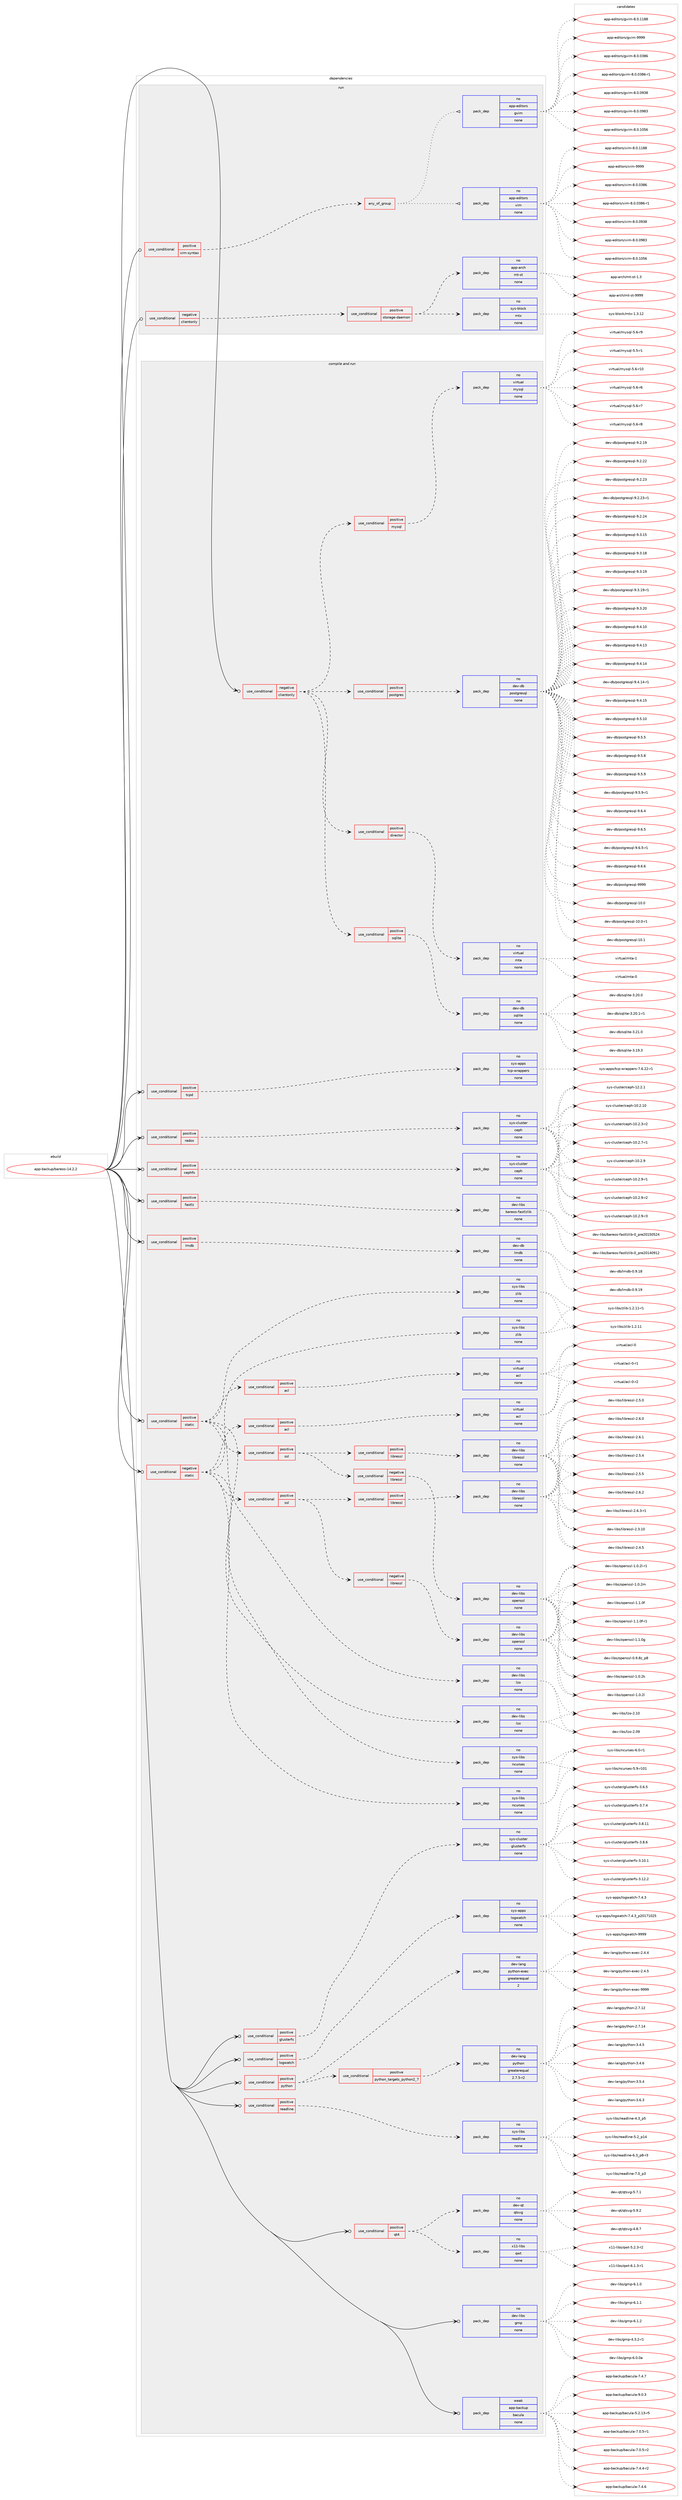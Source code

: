 digraph prolog {

# *************
# Graph options
# *************

newrank=true;
concentrate=true;
compound=true;
graph [rankdir=LR,fontname=Helvetica,fontsize=10,ranksep=1.5];#, ranksep=2.5, nodesep=0.2];
edge  [arrowhead=vee];
node  [fontname=Helvetica,fontsize=10];

# **********
# The ebuild
# **********

subgraph cluster_leftcol {
color=gray;
rank=same;
label=<<i>ebuild</i>>;
id [label="app-backup/bareos-14.2.2", color=red, width=4, href="../app-backup/bareos-14.2.2.svg"];
}

# ****************
# The dependencies
# ****************

subgraph cluster_midcol {
color=gray;
label=<<i>dependencies</i>>;
subgraph cluster_compile {
fillcolor="#eeeeee";
style=filled;
label=<<i>compile</i>>;
}
subgraph cluster_compileandrun {
fillcolor="#eeeeee";
style=filled;
label=<<i>compile and run</i>>;
subgraph cond2720 {
dependency9855 [label=<<TABLE BORDER="0" CELLBORDER="1" CELLSPACING="0" CELLPADDING="4"><TR><TD ROWSPAN="3" CELLPADDING="10">use_conditional</TD></TR><TR><TD>negative</TD></TR><TR><TD>clientonly</TD></TR></TABLE>>, shape=none, color=red];
subgraph cond2721 {
dependency9856 [label=<<TABLE BORDER="0" CELLBORDER="1" CELLSPACING="0" CELLPADDING="4"><TR><TD ROWSPAN="3" CELLPADDING="10">use_conditional</TD></TR><TR><TD>positive</TD></TR><TR><TD>postgres</TD></TR></TABLE>>, shape=none, color=red];
subgraph pack6948 {
dependency9857 [label=<<TABLE BORDER="0" CELLBORDER="1" CELLSPACING="0" CELLPADDING="4" WIDTH="220"><TR><TD ROWSPAN="6" CELLPADDING="30">pack_dep</TD></TR><TR><TD WIDTH="110">no</TD></TR><TR><TD>dev-db</TD></TR><TR><TD>postgresql</TD></TR><TR><TD>none</TD></TR><TR><TD></TD></TR></TABLE>>, shape=none, color=blue];
}
dependency9856:e -> dependency9857:w [weight=20,style="dashed",arrowhead="vee"];
}
dependency9855:e -> dependency9856:w [weight=20,style="dashed",arrowhead="vee"];
subgraph cond2722 {
dependency9858 [label=<<TABLE BORDER="0" CELLBORDER="1" CELLSPACING="0" CELLPADDING="4"><TR><TD ROWSPAN="3" CELLPADDING="10">use_conditional</TD></TR><TR><TD>positive</TD></TR><TR><TD>mysql</TD></TR></TABLE>>, shape=none, color=red];
subgraph pack6949 {
dependency9859 [label=<<TABLE BORDER="0" CELLBORDER="1" CELLSPACING="0" CELLPADDING="4" WIDTH="220"><TR><TD ROWSPAN="6" CELLPADDING="30">pack_dep</TD></TR><TR><TD WIDTH="110">no</TD></TR><TR><TD>virtual</TD></TR><TR><TD>mysql</TD></TR><TR><TD>none</TD></TR><TR><TD></TD></TR></TABLE>>, shape=none, color=blue];
}
dependency9858:e -> dependency9859:w [weight=20,style="dashed",arrowhead="vee"];
}
dependency9855:e -> dependency9858:w [weight=20,style="dashed",arrowhead="vee"];
subgraph cond2723 {
dependency9860 [label=<<TABLE BORDER="0" CELLBORDER="1" CELLSPACING="0" CELLPADDING="4"><TR><TD ROWSPAN="3" CELLPADDING="10">use_conditional</TD></TR><TR><TD>positive</TD></TR><TR><TD>sqlite</TD></TR></TABLE>>, shape=none, color=red];
subgraph pack6950 {
dependency9861 [label=<<TABLE BORDER="0" CELLBORDER="1" CELLSPACING="0" CELLPADDING="4" WIDTH="220"><TR><TD ROWSPAN="6" CELLPADDING="30">pack_dep</TD></TR><TR><TD WIDTH="110">no</TD></TR><TR><TD>dev-db</TD></TR><TR><TD>sqlite</TD></TR><TR><TD>none</TD></TR><TR><TD></TD></TR></TABLE>>, shape=none, color=blue];
}
dependency9860:e -> dependency9861:w [weight=20,style="dashed",arrowhead="vee"];
}
dependency9855:e -> dependency9860:w [weight=20,style="dashed",arrowhead="vee"];
subgraph cond2724 {
dependency9862 [label=<<TABLE BORDER="0" CELLBORDER="1" CELLSPACING="0" CELLPADDING="4"><TR><TD ROWSPAN="3" CELLPADDING="10">use_conditional</TD></TR><TR><TD>positive</TD></TR><TR><TD>director</TD></TR></TABLE>>, shape=none, color=red];
subgraph pack6951 {
dependency9863 [label=<<TABLE BORDER="0" CELLBORDER="1" CELLSPACING="0" CELLPADDING="4" WIDTH="220"><TR><TD ROWSPAN="6" CELLPADDING="30">pack_dep</TD></TR><TR><TD WIDTH="110">no</TD></TR><TR><TD>virtual</TD></TR><TR><TD>mta</TD></TR><TR><TD>none</TD></TR><TR><TD></TD></TR></TABLE>>, shape=none, color=blue];
}
dependency9862:e -> dependency9863:w [weight=20,style="dashed",arrowhead="vee"];
}
dependency9855:e -> dependency9862:w [weight=20,style="dashed",arrowhead="vee"];
}
id:e -> dependency9855:w [weight=20,style="solid",arrowhead="odotvee"];
subgraph cond2725 {
dependency9864 [label=<<TABLE BORDER="0" CELLBORDER="1" CELLSPACING="0" CELLPADDING="4"><TR><TD ROWSPAN="3" CELLPADDING="10">use_conditional</TD></TR><TR><TD>negative</TD></TR><TR><TD>static</TD></TR></TABLE>>, shape=none, color=red];
subgraph cond2726 {
dependency9865 [label=<<TABLE BORDER="0" CELLBORDER="1" CELLSPACING="0" CELLPADDING="4"><TR><TD ROWSPAN="3" CELLPADDING="10">use_conditional</TD></TR><TR><TD>positive</TD></TR><TR><TD>acl</TD></TR></TABLE>>, shape=none, color=red];
subgraph pack6952 {
dependency9866 [label=<<TABLE BORDER="0" CELLBORDER="1" CELLSPACING="0" CELLPADDING="4" WIDTH="220"><TR><TD ROWSPAN="6" CELLPADDING="30">pack_dep</TD></TR><TR><TD WIDTH="110">no</TD></TR><TR><TD>virtual</TD></TR><TR><TD>acl</TD></TR><TR><TD>none</TD></TR><TR><TD></TD></TR></TABLE>>, shape=none, color=blue];
}
dependency9865:e -> dependency9866:w [weight=20,style="dashed",arrowhead="vee"];
}
dependency9864:e -> dependency9865:w [weight=20,style="dashed",arrowhead="vee"];
subgraph pack6953 {
dependency9867 [label=<<TABLE BORDER="0" CELLBORDER="1" CELLSPACING="0" CELLPADDING="4" WIDTH="220"><TR><TD ROWSPAN="6" CELLPADDING="30">pack_dep</TD></TR><TR><TD WIDTH="110">no</TD></TR><TR><TD>dev-libs</TD></TR><TR><TD>lzo</TD></TR><TR><TD>none</TD></TR><TR><TD></TD></TR></TABLE>>, shape=none, color=blue];
}
dependency9864:e -> dependency9867:w [weight=20,style="dashed",arrowhead="vee"];
subgraph cond2727 {
dependency9868 [label=<<TABLE BORDER="0" CELLBORDER="1" CELLSPACING="0" CELLPADDING="4"><TR><TD ROWSPAN="3" CELLPADDING="10">use_conditional</TD></TR><TR><TD>positive</TD></TR><TR><TD>ssl</TD></TR></TABLE>>, shape=none, color=red];
subgraph cond2728 {
dependency9869 [label=<<TABLE BORDER="0" CELLBORDER="1" CELLSPACING="0" CELLPADDING="4"><TR><TD ROWSPAN="3" CELLPADDING="10">use_conditional</TD></TR><TR><TD>negative</TD></TR><TR><TD>libressl</TD></TR></TABLE>>, shape=none, color=red];
subgraph pack6954 {
dependency9870 [label=<<TABLE BORDER="0" CELLBORDER="1" CELLSPACING="0" CELLPADDING="4" WIDTH="220"><TR><TD ROWSPAN="6" CELLPADDING="30">pack_dep</TD></TR><TR><TD WIDTH="110">no</TD></TR><TR><TD>dev-libs</TD></TR><TR><TD>openssl</TD></TR><TR><TD>none</TD></TR><TR><TD></TD></TR></TABLE>>, shape=none, color=blue];
}
dependency9869:e -> dependency9870:w [weight=20,style="dashed",arrowhead="vee"];
}
dependency9868:e -> dependency9869:w [weight=20,style="dashed",arrowhead="vee"];
subgraph cond2729 {
dependency9871 [label=<<TABLE BORDER="0" CELLBORDER="1" CELLSPACING="0" CELLPADDING="4"><TR><TD ROWSPAN="3" CELLPADDING="10">use_conditional</TD></TR><TR><TD>positive</TD></TR><TR><TD>libressl</TD></TR></TABLE>>, shape=none, color=red];
subgraph pack6955 {
dependency9872 [label=<<TABLE BORDER="0" CELLBORDER="1" CELLSPACING="0" CELLPADDING="4" WIDTH="220"><TR><TD ROWSPAN="6" CELLPADDING="30">pack_dep</TD></TR><TR><TD WIDTH="110">no</TD></TR><TR><TD>dev-libs</TD></TR><TR><TD>libressl</TD></TR><TR><TD>none</TD></TR><TR><TD></TD></TR></TABLE>>, shape=none, color=blue];
}
dependency9871:e -> dependency9872:w [weight=20,style="dashed",arrowhead="vee"];
}
dependency9868:e -> dependency9871:w [weight=20,style="dashed",arrowhead="vee"];
}
dependency9864:e -> dependency9868:w [weight=20,style="dashed",arrowhead="vee"];
subgraph pack6956 {
dependency9873 [label=<<TABLE BORDER="0" CELLBORDER="1" CELLSPACING="0" CELLPADDING="4" WIDTH="220"><TR><TD ROWSPAN="6" CELLPADDING="30">pack_dep</TD></TR><TR><TD WIDTH="110">no</TD></TR><TR><TD>sys-libs</TD></TR><TR><TD>ncurses</TD></TR><TR><TD>none</TD></TR><TR><TD></TD></TR></TABLE>>, shape=none, color=blue];
}
dependency9864:e -> dependency9873:w [weight=20,style="dashed",arrowhead="vee"];
subgraph pack6957 {
dependency9874 [label=<<TABLE BORDER="0" CELLBORDER="1" CELLSPACING="0" CELLPADDING="4" WIDTH="220"><TR><TD ROWSPAN="6" CELLPADDING="30">pack_dep</TD></TR><TR><TD WIDTH="110">no</TD></TR><TR><TD>sys-libs</TD></TR><TR><TD>zlib</TD></TR><TR><TD>none</TD></TR><TR><TD></TD></TR></TABLE>>, shape=none, color=blue];
}
dependency9864:e -> dependency9874:w [weight=20,style="dashed",arrowhead="vee"];
}
id:e -> dependency9864:w [weight=20,style="solid",arrowhead="odotvee"];
subgraph cond2730 {
dependency9875 [label=<<TABLE BORDER="0" CELLBORDER="1" CELLSPACING="0" CELLPADDING="4"><TR><TD ROWSPAN="3" CELLPADDING="10">use_conditional</TD></TR><TR><TD>positive</TD></TR><TR><TD>cephfs</TD></TR></TABLE>>, shape=none, color=red];
subgraph pack6958 {
dependency9876 [label=<<TABLE BORDER="0" CELLBORDER="1" CELLSPACING="0" CELLPADDING="4" WIDTH="220"><TR><TD ROWSPAN="6" CELLPADDING="30">pack_dep</TD></TR><TR><TD WIDTH="110">no</TD></TR><TR><TD>sys-cluster</TD></TR><TR><TD>ceph</TD></TR><TR><TD>none</TD></TR><TR><TD></TD></TR></TABLE>>, shape=none, color=blue];
}
dependency9875:e -> dependency9876:w [weight=20,style="dashed",arrowhead="vee"];
}
id:e -> dependency9875:w [weight=20,style="solid",arrowhead="odotvee"];
subgraph cond2731 {
dependency9877 [label=<<TABLE BORDER="0" CELLBORDER="1" CELLSPACING="0" CELLPADDING="4"><TR><TD ROWSPAN="3" CELLPADDING="10">use_conditional</TD></TR><TR><TD>positive</TD></TR><TR><TD>fastlz</TD></TR></TABLE>>, shape=none, color=red];
subgraph pack6959 {
dependency9878 [label=<<TABLE BORDER="0" CELLBORDER="1" CELLSPACING="0" CELLPADDING="4" WIDTH="220"><TR><TD ROWSPAN="6" CELLPADDING="30">pack_dep</TD></TR><TR><TD WIDTH="110">no</TD></TR><TR><TD>dev-libs</TD></TR><TR><TD>bareos-fastlzlib</TD></TR><TR><TD>none</TD></TR><TR><TD></TD></TR></TABLE>>, shape=none, color=blue];
}
dependency9877:e -> dependency9878:w [weight=20,style="dashed",arrowhead="vee"];
}
id:e -> dependency9877:w [weight=20,style="solid",arrowhead="odotvee"];
subgraph cond2732 {
dependency9879 [label=<<TABLE BORDER="0" CELLBORDER="1" CELLSPACING="0" CELLPADDING="4"><TR><TD ROWSPAN="3" CELLPADDING="10">use_conditional</TD></TR><TR><TD>positive</TD></TR><TR><TD>glusterfs</TD></TR></TABLE>>, shape=none, color=red];
subgraph pack6960 {
dependency9880 [label=<<TABLE BORDER="0" CELLBORDER="1" CELLSPACING="0" CELLPADDING="4" WIDTH="220"><TR><TD ROWSPAN="6" CELLPADDING="30">pack_dep</TD></TR><TR><TD WIDTH="110">no</TD></TR><TR><TD>sys-cluster</TD></TR><TR><TD>glusterfs</TD></TR><TR><TD>none</TD></TR><TR><TD></TD></TR></TABLE>>, shape=none, color=blue];
}
dependency9879:e -> dependency9880:w [weight=20,style="dashed",arrowhead="vee"];
}
id:e -> dependency9879:w [weight=20,style="solid",arrowhead="odotvee"];
subgraph cond2733 {
dependency9881 [label=<<TABLE BORDER="0" CELLBORDER="1" CELLSPACING="0" CELLPADDING="4"><TR><TD ROWSPAN="3" CELLPADDING="10">use_conditional</TD></TR><TR><TD>positive</TD></TR><TR><TD>lmdb</TD></TR></TABLE>>, shape=none, color=red];
subgraph pack6961 {
dependency9882 [label=<<TABLE BORDER="0" CELLBORDER="1" CELLSPACING="0" CELLPADDING="4" WIDTH="220"><TR><TD ROWSPAN="6" CELLPADDING="30">pack_dep</TD></TR><TR><TD WIDTH="110">no</TD></TR><TR><TD>dev-db</TD></TR><TR><TD>lmdb</TD></TR><TR><TD>none</TD></TR><TR><TD></TD></TR></TABLE>>, shape=none, color=blue];
}
dependency9881:e -> dependency9882:w [weight=20,style="dashed",arrowhead="vee"];
}
id:e -> dependency9881:w [weight=20,style="solid",arrowhead="odotvee"];
subgraph cond2734 {
dependency9883 [label=<<TABLE BORDER="0" CELLBORDER="1" CELLSPACING="0" CELLPADDING="4"><TR><TD ROWSPAN="3" CELLPADDING="10">use_conditional</TD></TR><TR><TD>positive</TD></TR><TR><TD>logwatch</TD></TR></TABLE>>, shape=none, color=red];
subgraph pack6962 {
dependency9884 [label=<<TABLE BORDER="0" CELLBORDER="1" CELLSPACING="0" CELLPADDING="4" WIDTH="220"><TR><TD ROWSPAN="6" CELLPADDING="30">pack_dep</TD></TR><TR><TD WIDTH="110">no</TD></TR><TR><TD>sys-apps</TD></TR><TR><TD>logwatch</TD></TR><TR><TD>none</TD></TR><TR><TD></TD></TR></TABLE>>, shape=none, color=blue];
}
dependency9883:e -> dependency9884:w [weight=20,style="dashed",arrowhead="vee"];
}
id:e -> dependency9883:w [weight=20,style="solid",arrowhead="odotvee"];
subgraph cond2735 {
dependency9885 [label=<<TABLE BORDER="0" CELLBORDER="1" CELLSPACING="0" CELLPADDING="4"><TR><TD ROWSPAN="3" CELLPADDING="10">use_conditional</TD></TR><TR><TD>positive</TD></TR><TR><TD>python</TD></TR></TABLE>>, shape=none, color=red];
subgraph cond2736 {
dependency9886 [label=<<TABLE BORDER="0" CELLBORDER="1" CELLSPACING="0" CELLPADDING="4"><TR><TD ROWSPAN="3" CELLPADDING="10">use_conditional</TD></TR><TR><TD>positive</TD></TR><TR><TD>python_targets_python2_7</TD></TR></TABLE>>, shape=none, color=red];
subgraph pack6963 {
dependency9887 [label=<<TABLE BORDER="0" CELLBORDER="1" CELLSPACING="0" CELLPADDING="4" WIDTH="220"><TR><TD ROWSPAN="6" CELLPADDING="30">pack_dep</TD></TR><TR><TD WIDTH="110">no</TD></TR><TR><TD>dev-lang</TD></TR><TR><TD>python</TD></TR><TR><TD>greaterequal</TD></TR><TR><TD>2.7.5-r2</TD></TR></TABLE>>, shape=none, color=blue];
}
dependency9886:e -> dependency9887:w [weight=20,style="dashed",arrowhead="vee"];
}
dependency9885:e -> dependency9886:w [weight=20,style="dashed",arrowhead="vee"];
subgraph pack6964 {
dependency9888 [label=<<TABLE BORDER="0" CELLBORDER="1" CELLSPACING="0" CELLPADDING="4" WIDTH="220"><TR><TD ROWSPAN="6" CELLPADDING="30">pack_dep</TD></TR><TR><TD WIDTH="110">no</TD></TR><TR><TD>dev-lang</TD></TR><TR><TD>python-exec</TD></TR><TR><TD>greaterequal</TD></TR><TR><TD>2</TD></TR></TABLE>>, shape=none, color=blue];
}
dependency9885:e -> dependency9888:w [weight=20,style="dashed",arrowhead="vee"];
}
id:e -> dependency9885:w [weight=20,style="solid",arrowhead="odotvee"];
subgraph cond2737 {
dependency9889 [label=<<TABLE BORDER="0" CELLBORDER="1" CELLSPACING="0" CELLPADDING="4"><TR><TD ROWSPAN="3" CELLPADDING="10">use_conditional</TD></TR><TR><TD>positive</TD></TR><TR><TD>qt4</TD></TR></TABLE>>, shape=none, color=red];
subgraph pack6965 {
dependency9890 [label=<<TABLE BORDER="0" CELLBORDER="1" CELLSPACING="0" CELLPADDING="4" WIDTH="220"><TR><TD ROWSPAN="6" CELLPADDING="30">pack_dep</TD></TR><TR><TD WIDTH="110">no</TD></TR><TR><TD>dev-qt</TD></TR><TR><TD>qtsvg</TD></TR><TR><TD>none</TD></TR><TR><TD></TD></TR></TABLE>>, shape=none, color=blue];
}
dependency9889:e -> dependency9890:w [weight=20,style="dashed",arrowhead="vee"];
subgraph pack6966 {
dependency9891 [label=<<TABLE BORDER="0" CELLBORDER="1" CELLSPACING="0" CELLPADDING="4" WIDTH="220"><TR><TD ROWSPAN="6" CELLPADDING="30">pack_dep</TD></TR><TR><TD WIDTH="110">no</TD></TR><TR><TD>x11-libs</TD></TR><TR><TD>qwt</TD></TR><TR><TD>none</TD></TR><TR><TD></TD></TR></TABLE>>, shape=none, color=blue];
}
dependency9889:e -> dependency9891:w [weight=20,style="dashed",arrowhead="vee"];
}
id:e -> dependency9889:w [weight=20,style="solid",arrowhead="odotvee"];
subgraph cond2738 {
dependency9892 [label=<<TABLE BORDER="0" CELLBORDER="1" CELLSPACING="0" CELLPADDING="4"><TR><TD ROWSPAN="3" CELLPADDING="10">use_conditional</TD></TR><TR><TD>positive</TD></TR><TR><TD>rados</TD></TR></TABLE>>, shape=none, color=red];
subgraph pack6967 {
dependency9893 [label=<<TABLE BORDER="0" CELLBORDER="1" CELLSPACING="0" CELLPADDING="4" WIDTH="220"><TR><TD ROWSPAN="6" CELLPADDING="30">pack_dep</TD></TR><TR><TD WIDTH="110">no</TD></TR><TR><TD>sys-cluster</TD></TR><TR><TD>ceph</TD></TR><TR><TD>none</TD></TR><TR><TD></TD></TR></TABLE>>, shape=none, color=blue];
}
dependency9892:e -> dependency9893:w [weight=20,style="dashed",arrowhead="vee"];
}
id:e -> dependency9892:w [weight=20,style="solid",arrowhead="odotvee"];
subgraph cond2739 {
dependency9894 [label=<<TABLE BORDER="0" CELLBORDER="1" CELLSPACING="0" CELLPADDING="4"><TR><TD ROWSPAN="3" CELLPADDING="10">use_conditional</TD></TR><TR><TD>positive</TD></TR><TR><TD>readline</TD></TR></TABLE>>, shape=none, color=red];
subgraph pack6968 {
dependency9895 [label=<<TABLE BORDER="0" CELLBORDER="1" CELLSPACING="0" CELLPADDING="4" WIDTH="220"><TR><TD ROWSPAN="6" CELLPADDING="30">pack_dep</TD></TR><TR><TD WIDTH="110">no</TD></TR><TR><TD>sys-libs</TD></TR><TR><TD>readline</TD></TR><TR><TD>none</TD></TR><TR><TD></TD></TR></TABLE>>, shape=none, color=blue];
}
dependency9894:e -> dependency9895:w [weight=20,style="dashed",arrowhead="vee"];
}
id:e -> dependency9894:w [weight=20,style="solid",arrowhead="odotvee"];
subgraph cond2740 {
dependency9896 [label=<<TABLE BORDER="0" CELLBORDER="1" CELLSPACING="0" CELLPADDING="4"><TR><TD ROWSPAN="3" CELLPADDING="10">use_conditional</TD></TR><TR><TD>positive</TD></TR><TR><TD>static</TD></TR></TABLE>>, shape=none, color=red];
subgraph cond2741 {
dependency9897 [label=<<TABLE BORDER="0" CELLBORDER="1" CELLSPACING="0" CELLPADDING="4"><TR><TD ROWSPAN="3" CELLPADDING="10">use_conditional</TD></TR><TR><TD>positive</TD></TR><TR><TD>acl</TD></TR></TABLE>>, shape=none, color=red];
subgraph pack6969 {
dependency9898 [label=<<TABLE BORDER="0" CELLBORDER="1" CELLSPACING="0" CELLPADDING="4" WIDTH="220"><TR><TD ROWSPAN="6" CELLPADDING="30">pack_dep</TD></TR><TR><TD WIDTH="110">no</TD></TR><TR><TD>virtual</TD></TR><TR><TD>acl</TD></TR><TR><TD>none</TD></TR><TR><TD></TD></TR></TABLE>>, shape=none, color=blue];
}
dependency9897:e -> dependency9898:w [weight=20,style="dashed",arrowhead="vee"];
}
dependency9896:e -> dependency9897:w [weight=20,style="dashed",arrowhead="vee"];
subgraph pack6970 {
dependency9899 [label=<<TABLE BORDER="0" CELLBORDER="1" CELLSPACING="0" CELLPADDING="4" WIDTH="220"><TR><TD ROWSPAN="6" CELLPADDING="30">pack_dep</TD></TR><TR><TD WIDTH="110">no</TD></TR><TR><TD>sys-libs</TD></TR><TR><TD>zlib</TD></TR><TR><TD>none</TD></TR><TR><TD></TD></TR></TABLE>>, shape=none, color=blue];
}
dependency9896:e -> dependency9899:w [weight=20,style="dashed",arrowhead="vee"];
subgraph pack6971 {
dependency9900 [label=<<TABLE BORDER="0" CELLBORDER="1" CELLSPACING="0" CELLPADDING="4" WIDTH="220"><TR><TD ROWSPAN="6" CELLPADDING="30">pack_dep</TD></TR><TR><TD WIDTH="110">no</TD></TR><TR><TD>dev-libs</TD></TR><TR><TD>lzo</TD></TR><TR><TD>none</TD></TR><TR><TD></TD></TR></TABLE>>, shape=none, color=blue];
}
dependency9896:e -> dependency9900:w [weight=20,style="dashed",arrowhead="vee"];
subgraph pack6972 {
dependency9901 [label=<<TABLE BORDER="0" CELLBORDER="1" CELLSPACING="0" CELLPADDING="4" WIDTH="220"><TR><TD ROWSPAN="6" CELLPADDING="30">pack_dep</TD></TR><TR><TD WIDTH="110">no</TD></TR><TR><TD>sys-libs</TD></TR><TR><TD>ncurses</TD></TR><TR><TD>none</TD></TR><TR><TD></TD></TR></TABLE>>, shape=none, color=blue];
}
dependency9896:e -> dependency9901:w [weight=20,style="dashed",arrowhead="vee"];
subgraph cond2742 {
dependency9902 [label=<<TABLE BORDER="0" CELLBORDER="1" CELLSPACING="0" CELLPADDING="4"><TR><TD ROWSPAN="3" CELLPADDING="10">use_conditional</TD></TR><TR><TD>positive</TD></TR><TR><TD>ssl</TD></TR></TABLE>>, shape=none, color=red];
subgraph cond2743 {
dependency9903 [label=<<TABLE BORDER="0" CELLBORDER="1" CELLSPACING="0" CELLPADDING="4"><TR><TD ROWSPAN="3" CELLPADDING="10">use_conditional</TD></TR><TR><TD>negative</TD></TR><TR><TD>libressl</TD></TR></TABLE>>, shape=none, color=red];
subgraph pack6973 {
dependency9904 [label=<<TABLE BORDER="0" CELLBORDER="1" CELLSPACING="0" CELLPADDING="4" WIDTH="220"><TR><TD ROWSPAN="6" CELLPADDING="30">pack_dep</TD></TR><TR><TD WIDTH="110">no</TD></TR><TR><TD>dev-libs</TD></TR><TR><TD>openssl</TD></TR><TR><TD>none</TD></TR><TR><TD></TD></TR></TABLE>>, shape=none, color=blue];
}
dependency9903:e -> dependency9904:w [weight=20,style="dashed",arrowhead="vee"];
}
dependency9902:e -> dependency9903:w [weight=20,style="dashed",arrowhead="vee"];
subgraph cond2744 {
dependency9905 [label=<<TABLE BORDER="0" CELLBORDER="1" CELLSPACING="0" CELLPADDING="4"><TR><TD ROWSPAN="3" CELLPADDING="10">use_conditional</TD></TR><TR><TD>positive</TD></TR><TR><TD>libressl</TD></TR></TABLE>>, shape=none, color=red];
subgraph pack6974 {
dependency9906 [label=<<TABLE BORDER="0" CELLBORDER="1" CELLSPACING="0" CELLPADDING="4" WIDTH="220"><TR><TD ROWSPAN="6" CELLPADDING="30">pack_dep</TD></TR><TR><TD WIDTH="110">no</TD></TR><TR><TD>dev-libs</TD></TR><TR><TD>libressl</TD></TR><TR><TD>none</TD></TR><TR><TD></TD></TR></TABLE>>, shape=none, color=blue];
}
dependency9905:e -> dependency9906:w [weight=20,style="dashed",arrowhead="vee"];
}
dependency9902:e -> dependency9905:w [weight=20,style="dashed",arrowhead="vee"];
}
dependency9896:e -> dependency9902:w [weight=20,style="dashed",arrowhead="vee"];
}
id:e -> dependency9896:w [weight=20,style="solid",arrowhead="odotvee"];
subgraph cond2745 {
dependency9907 [label=<<TABLE BORDER="0" CELLBORDER="1" CELLSPACING="0" CELLPADDING="4"><TR><TD ROWSPAN="3" CELLPADDING="10">use_conditional</TD></TR><TR><TD>positive</TD></TR><TR><TD>tcpd</TD></TR></TABLE>>, shape=none, color=red];
subgraph pack6975 {
dependency9908 [label=<<TABLE BORDER="0" CELLBORDER="1" CELLSPACING="0" CELLPADDING="4" WIDTH="220"><TR><TD ROWSPAN="6" CELLPADDING="30">pack_dep</TD></TR><TR><TD WIDTH="110">no</TD></TR><TR><TD>sys-apps</TD></TR><TR><TD>tcp-wrappers</TD></TR><TR><TD>none</TD></TR><TR><TD></TD></TR></TABLE>>, shape=none, color=blue];
}
dependency9907:e -> dependency9908:w [weight=20,style="dashed",arrowhead="vee"];
}
id:e -> dependency9907:w [weight=20,style="solid",arrowhead="odotvee"];
subgraph pack6976 {
dependency9909 [label=<<TABLE BORDER="0" CELLBORDER="1" CELLSPACING="0" CELLPADDING="4" WIDTH="220"><TR><TD ROWSPAN="6" CELLPADDING="30">pack_dep</TD></TR><TR><TD WIDTH="110">no</TD></TR><TR><TD>dev-libs</TD></TR><TR><TD>gmp</TD></TR><TR><TD>none</TD></TR><TR><TD></TD></TR></TABLE>>, shape=none, color=blue];
}
id:e -> dependency9909:w [weight=20,style="solid",arrowhead="odotvee"];
subgraph pack6977 {
dependency9910 [label=<<TABLE BORDER="0" CELLBORDER="1" CELLSPACING="0" CELLPADDING="4" WIDTH="220"><TR><TD ROWSPAN="6" CELLPADDING="30">pack_dep</TD></TR><TR><TD WIDTH="110">weak</TD></TR><TR><TD>app-backup</TD></TR><TR><TD>bacula</TD></TR><TR><TD>none</TD></TR><TR><TD></TD></TR></TABLE>>, shape=none, color=blue];
}
id:e -> dependency9910:w [weight=20,style="solid",arrowhead="odotvee"];
}
subgraph cluster_run {
fillcolor="#eeeeee";
style=filled;
label=<<i>run</i>>;
subgraph cond2746 {
dependency9911 [label=<<TABLE BORDER="0" CELLBORDER="1" CELLSPACING="0" CELLPADDING="4"><TR><TD ROWSPAN="3" CELLPADDING="10">use_conditional</TD></TR><TR><TD>negative</TD></TR><TR><TD>clientonly</TD></TR></TABLE>>, shape=none, color=red];
subgraph cond2747 {
dependency9912 [label=<<TABLE BORDER="0" CELLBORDER="1" CELLSPACING="0" CELLPADDING="4"><TR><TD ROWSPAN="3" CELLPADDING="10">use_conditional</TD></TR><TR><TD>positive</TD></TR><TR><TD>storage-daemon</TD></TR></TABLE>>, shape=none, color=red];
subgraph pack6978 {
dependency9913 [label=<<TABLE BORDER="0" CELLBORDER="1" CELLSPACING="0" CELLPADDING="4" WIDTH="220"><TR><TD ROWSPAN="6" CELLPADDING="30">pack_dep</TD></TR><TR><TD WIDTH="110">no</TD></TR><TR><TD>sys-block</TD></TR><TR><TD>mtx</TD></TR><TR><TD>none</TD></TR><TR><TD></TD></TR></TABLE>>, shape=none, color=blue];
}
dependency9912:e -> dependency9913:w [weight=20,style="dashed",arrowhead="vee"];
subgraph pack6979 {
dependency9914 [label=<<TABLE BORDER="0" CELLBORDER="1" CELLSPACING="0" CELLPADDING="4" WIDTH="220"><TR><TD ROWSPAN="6" CELLPADDING="30">pack_dep</TD></TR><TR><TD WIDTH="110">no</TD></TR><TR><TD>app-arch</TD></TR><TR><TD>mt-st</TD></TR><TR><TD>none</TD></TR><TR><TD></TD></TR></TABLE>>, shape=none, color=blue];
}
dependency9912:e -> dependency9914:w [weight=20,style="dashed",arrowhead="vee"];
}
dependency9911:e -> dependency9912:w [weight=20,style="dashed",arrowhead="vee"];
}
id:e -> dependency9911:w [weight=20,style="solid",arrowhead="odot"];
subgraph cond2748 {
dependency9915 [label=<<TABLE BORDER="0" CELLBORDER="1" CELLSPACING="0" CELLPADDING="4"><TR><TD ROWSPAN="3" CELLPADDING="10">use_conditional</TD></TR><TR><TD>positive</TD></TR><TR><TD>vim-syntax</TD></TR></TABLE>>, shape=none, color=red];
subgraph any183 {
dependency9916 [label=<<TABLE BORDER="0" CELLBORDER="1" CELLSPACING="0" CELLPADDING="4"><TR><TD CELLPADDING="10">any_of_group</TD></TR></TABLE>>, shape=none, color=red];subgraph pack6980 {
dependency9917 [label=<<TABLE BORDER="0" CELLBORDER="1" CELLSPACING="0" CELLPADDING="4" WIDTH="220"><TR><TD ROWSPAN="6" CELLPADDING="30">pack_dep</TD></TR><TR><TD WIDTH="110">no</TD></TR><TR><TD>app-editors</TD></TR><TR><TD>vim</TD></TR><TR><TD>none</TD></TR><TR><TD></TD></TR></TABLE>>, shape=none, color=blue];
}
dependency9916:e -> dependency9917:w [weight=20,style="dotted",arrowhead="oinv"];
subgraph pack6981 {
dependency9918 [label=<<TABLE BORDER="0" CELLBORDER="1" CELLSPACING="0" CELLPADDING="4" WIDTH="220"><TR><TD ROWSPAN="6" CELLPADDING="30">pack_dep</TD></TR><TR><TD WIDTH="110">no</TD></TR><TR><TD>app-editors</TD></TR><TR><TD>gvim</TD></TR><TR><TD>none</TD></TR><TR><TD></TD></TR></TABLE>>, shape=none, color=blue];
}
dependency9916:e -> dependency9918:w [weight=20,style="dotted",arrowhead="oinv"];
}
dependency9915:e -> dependency9916:w [weight=20,style="dashed",arrowhead="vee"];
}
id:e -> dependency9915:w [weight=20,style="solid",arrowhead="odot"];
}
}

# **************
# The candidates
# **************

subgraph cluster_choices {
rank=same;
color=gray;
label=<<i>candidates</i>>;

subgraph choice6948 {
color=black;
nodesep=1;
choice1001011184510098471121111151161031141011151131084549484648 [label="dev-db/postgresql-10.0", color=red, width=4,href="../dev-db/postgresql-10.0.svg"];
choice10010111845100984711211111511610311410111511310845494846484511449 [label="dev-db/postgresql-10.0-r1", color=red, width=4,href="../dev-db/postgresql-10.0-r1.svg"];
choice1001011184510098471121111151161031141011151131084549484649 [label="dev-db/postgresql-10.1", color=red, width=4,href="../dev-db/postgresql-10.1.svg"];
choice10010111845100984711211111511610311410111511310845574650464957 [label="dev-db/postgresql-9.2.19", color=red, width=4,href="../dev-db/postgresql-9.2.19.svg"];
choice10010111845100984711211111511610311410111511310845574650465050 [label="dev-db/postgresql-9.2.22", color=red, width=4,href="../dev-db/postgresql-9.2.22.svg"];
choice10010111845100984711211111511610311410111511310845574650465051 [label="dev-db/postgresql-9.2.23", color=red, width=4,href="../dev-db/postgresql-9.2.23.svg"];
choice100101118451009847112111115116103114101115113108455746504650514511449 [label="dev-db/postgresql-9.2.23-r1", color=red, width=4,href="../dev-db/postgresql-9.2.23-r1.svg"];
choice10010111845100984711211111511610311410111511310845574650465052 [label="dev-db/postgresql-9.2.24", color=red, width=4,href="../dev-db/postgresql-9.2.24.svg"];
choice10010111845100984711211111511610311410111511310845574651464953 [label="dev-db/postgresql-9.3.15", color=red, width=4,href="../dev-db/postgresql-9.3.15.svg"];
choice10010111845100984711211111511610311410111511310845574651464956 [label="dev-db/postgresql-9.3.18", color=red, width=4,href="../dev-db/postgresql-9.3.18.svg"];
choice10010111845100984711211111511610311410111511310845574651464957 [label="dev-db/postgresql-9.3.19", color=red, width=4,href="../dev-db/postgresql-9.3.19.svg"];
choice100101118451009847112111115116103114101115113108455746514649574511449 [label="dev-db/postgresql-9.3.19-r1", color=red, width=4,href="../dev-db/postgresql-9.3.19-r1.svg"];
choice10010111845100984711211111511610311410111511310845574651465048 [label="dev-db/postgresql-9.3.20", color=red, width=4,href="../dev-db/postgresql-9.3.20.svg"];
choice10010111845100984711211111511610311410111511310845574652464948 [label="dev-db/postgresql-9.4.10", color=red, width=4,href="../dev-db/postgresql-9.4.10.svg"];
choice10010111845100984711211111511610311410111511310845574652464951 [label="dev-db/postgresql-9.4.13", color=red, width=4,href="../dev-db/postgresql-9.4.13.svg"];
choice10010111845100984711211111511610311410111511310845574652464952 [label="dev-db/postgresql-9.4.14", color=red, width=4,href="../dev-db/postgresql-9.4.14.svg"];
choice100101118451009847112111115116103114101115113108455746524649524511449 [label="dev-db/postgresql-9.4.14-r1", color=red, width=4,href="../dev-db/postgresql-9.4.14-r1.svg"];
choice10010111845100984711211111511610311410111511310845574652464953 [label="dev-db/postgresql-9.4.15", color=red, width=4,href="../dev-db/postgresql-9.4.15.svg"];
choice10010111845100984711211111511610311410111511310845574653464948 [label="dev-db/postgresql-9.5.10", color=red, width=4,href="../dev-db/postgresql-9.5.10.svg"];
choice100101118451009847112111115116103114101115113108455746534653 [label="dev-db/postgresql-9.5.5", color=red, width=4,href="../dev-db/postgresql-9.5.5.svg"];
choice100101118451009847112111115116103114101115113108455746534656 [label="dev-db/postgresql-9.5.8", color=red, width=4,href="../dev-db/postgresql-9.5.8.svg"];
choice100101118451009847112111115116103114101115113108455746534657 [label="dev-db/postgresql-9.5.9", color=red, width=4,href="../dev-db/postgresql-9.5.9.svg"];
choice1001011184510098471121111151161031141011151131084557465346574511449 [label="dev-db/postgresql-9.5.9-r1", color=red, width=4,href="../dev-db/postgresql-9.5.9-r1.svg"];
choice100101118451009847112111115116103114101115113108455746544652 [label="dev-db/postgresql-9.6.4", color=red, width=4,href="../dev-db/postgresql-9.6.4.svg"];
choice100101118451009847112111115116103114101115113108455746544653 [label="dev-db/postgresql-9.6.5", color=red, width=4,href="../dev-db/postgresql-9.6.5.svg"];
choice1001011184510098471121111151161031141011151131084557465446534511449 [label="dev-db/postgresql-9.6.5-r1", color=red, width=4,href="../dev-db/postgresql-9.6.5-r1.svg"];
choice100101118451009847112111115116103114101115113108455746544654 [label="dev-db/postgresql-9.6.6", color=red, width=4,href="../dev-db/postgresql-9.6.6.svg"];
choice1001011184510098471121111151161031141011151131084557575757 [label="dev-db/postgresql-9999", color=red, width=4,href="../dev-db/postgresql-9999.svg"];
dependency9857:e -> choice1001011184510098471121111151161031141011151131084549484648:w [style=dotted,weight="100"];
dependency9857:e -> choice10010111845100984711211111511610311410111511310845494846484511449:w [style=dotted,weight="100"];
dependency9857:e -> choice1001011184510098471121111151161031141011151131084549484649:w [style=dotted,weight="100"];
dependency9857:e -> choice10010111845100984711211111511610311410111511310845574650464957:w [style=dotted,weight="100"];
dependency9857:e -> choice10010111845100984711211111511610311410111511310845574650465050:w [style=dotted,weight="100"];
dependency9857:e -> choice10010111845100984711211111511610311410111511310845574650465051:w [style=dotted,weight="100"];
dependency9857:e -> choice100101118451009847112111115116103114101115113108455746504650514511449:w [style=dotted,weight="100"];
dependency9857:e -> choice10010111845100984711211111511610311410111511310845574650465052:w [style=dotted,weight="100"];
dependency9857:e -> choice10010111845100984711211111511610311410111511310845574651464953:w [style=dotted,weight="100"];
dependency9857:e -> choice10010111845100984711211111511610311410111511310845574651464956:w [style=dotted,weight="100"];
dependency9857:e -> choice10010111845100984711211111511610311410111511310845574651464957:w [style=dotted,weight="100"];
dependency9857:e -> choice100101118451009847112111115116103114101115113108455746514649574511449:w [style=dotted,weight="100"];
dependency9857:e -> choice10010111845100984711211111511610311410111511310845574651465048:w [style=dotted,weight="100"];
dependency9857:e -> choice10010111845100984711211111511610311410111511310845574652464948:w [style=dotted,weight="100"];
dependency9857:e -> choice10010111845100984711211111511610311410111511310845574652464951:w [style=dotted,weight="100"];
dependency9857:e -> choice10010111845100984711211111511610311410111511310845574652464952:w [style=dotted,weight="100"];
dependency9857:e -> choice100101118451009847112111115116103114101115113108455746524649524511449:w [style=dotted,weight="100"];
dependency9857:e -> choice10010111845100984711211111511610311410111511310845574652464953:w [style=dotted,weight="100"];
dependency9857:e -> choice10010111845100984711211111511610311410111511310845574653464948:w [style=dotted,weight="100"];
dependency9857:e -> choice100101118451009847112111115116103114101115113108455746534653:w [style=dotted,weight="100"];
dependency9857:e -> choice100101118451009847112111115116103114101115113108455746534656:w [style=dotted,weight="100"];
dependency9857:e -> choice100101118451009847112111115116103114101115113108455746534657:w [style=dotted,weight="100"];
dependency9857:e -> choice1001011184510098471121111151161031141011151131084557465346574511449:w [style=dotted,weight="100"];
dependency9857:e -> choice100101118451009847112111115116103114101115113108455746544652:w [style=dotted,weight="100"];
dependency9857:e -> choice100101118451009847112111115116103114101115113108455746544653:w [style=dotted,weight="100"];
dependency9857:e -> choice1001011184510098471121111151161031141011151131084557465446534511449:w [style=dotted,weight="100"];
dependency9857:e -> choice100101118451009847112111115116103114101115113108455746544654:w [style=dotted,weight="100"];
dependency9857:e -> choice1001011184510098471121111151161031141011151131084557575757:w [style=dotted,weight="100"];
}
subgraph choice6949 {
color=black;
nodesep=1;
choice1181051141161179710847109121115113108455346534511449 [label="virtual/mysql-5.5-r1", color=red, width=4,href="../virtual/mysql-5.5-r1.svg"];
choice118105114116117971084710912111511310845534654451144948 [label="virtual/mysql-5.6-r10", color=red, width=4,href="../virtual/mysql-5.6-r10.svg"];
choice1181051141161179710847109121115113108455346544511454 [label="virtual/mysql-5.6-r6", color=red, width=4,href="../virtual/mysql-5.6-r6.svg"];
choice1181051141161179710847109121115113108455346544511455 [label="virtual/mysql-5.6-r7", color=red, width=4,href="../virtual/mysql-5.6-r7.svg"];
choice1181051141161179710847109121115113108455346544511456 [label="virtual/mysql-5.6-r8", color=red, width=4,href="../virtual/mysql-5.6-r8.svg"];
choice1181051141161179710847109121115113108455346544511457 [label="virtual/mysql-5.6-r9", color=red, width=4,href="../virtual/mysql-5.6-r9.svg"];
dependency9859:e -> choice1181051141161179710847109121115113108455346534511449:w [style=dotted,weight="100"];
dependency9859:e -> choice118105114116117971084710912111511310845534654451144948:w [style=dotted,weight="100"];
dependency9859:e -> choice1181051141161179710847109121115113108455346544511454:w [style=dotted,weight="100"];
dependency9859:e -> choice1181051141161179710847109121115113108455346544511455:w [style=dotted,weight="100"];
dependency9859:e -> choice1181051141161179710847109121115113108455346544511456:w [style=dotted,weight="100"];
dependency9859:e -> choice1181051141161179710847109121115113108455346544511457:w [style=dotted,weight="100"];
}
subgraph choice6950 {
color=black;
nodesep=1;
choice10010111845100984711511310810511610145514649574651 [label="dev-db/sqlite-3.19.3", color=red, width=4,href="../dev-db/sqlite-3.19.3.svg"];
choice10010111845100984711511310810511610145514650484648 [label="dev-db/sqlite-3.20.0", color=red, width=4,href="../dev-db/sqlite-3.20.0.svg"];
choice100101118451009847115113108105116101455146504846494511449 [label="dev-db/sqlite-3.20.1-r1", color=red, width=4,href="../dev-db/sqlite-3.20.1-r1.svg"];
choice10010111845100984711511310810511610145514650494648 [label="dev-db/sqlite-3.21.0", color=red, width=4,href="../dev-db/sqlite-3.21.0.svg"];
dependency9861:e -> choice10010111845100984711511310810511610145514649574651:w [style=dotted,weight="100"];
dependency9861:e -> choice10010111845100984711511310810511610145514650484648:w [style=dotted,weight="100"];
dependency9861:e -> choice100101118451009847115113108105116101455146504846494511449:w [style=dotted,weight="100"];
dependency9861:e -> choice10010111845100984711511310810511610145514650494648:w [style=dotted,weight="100"];
}
subgraph choice6951 {
color=black;
nodesep=1;
choice1181051141161179710847109116974548 [label="virtual/mta-0", color=red, width=4,href="../virtual/mta-0.svg"];
choice1181051141161179710847109116974549 [label="virtual/mta-1", color=red, width=4,href="../virtual/mta-1.svg"];
dependency9863:e -> choice1181051141161179710847109116974548:w [style=dotted,weight="100"];
dependency9863:e -> choice1181051141161179710847109116974549:w [style=dotted,weight="100"];
}
subgraph choice6952 {
color=black;
nodesep=1;
choice118105114116117971084797991084548 [label="virtual/acl-0", color=red, width=4,href="../virtual/acl-0.svg"];
choice1181051141161179710847979910845484511449 [label="virtual/acl-0-r1", color=red, width=4,href="../virtual/acl-0-r1.svg"];
choice1181051141161179710847979910845484511450 [label="virtual/acl-0-r2", color=red, width=4,href="../virtual/acl-0-r2.svg"];
dependency9866:e -> choice118105114116117971084797991084548:w [style=dotted,weight="100"];
dependency9866:e -> choice1181051141161179710847979910845484511449:w [style=dotted,weight="100"];
dependency9866:e -> choice1181051141161179710847979910845484511450:w [style=dotted,weight="100"];
}
subgraph choice6953 {
color=black;
nodesep=1;
choice1001011184510810598115471081221114550464857 [label="dev-libs/lzo-2.09", color=red, width=4,href="../dev-libs/lzo-2.09.svg"];
choice1001011184510810598115471081221114550464948 [label="dev-libs/lzo-2.10", color=red, width=4,href="../dev-libs/lzo-2.10.svg"];
dependency9867:e -> choice1001011184510810598115471081221114550464857:w [style=dotted,weight="100"];
dependency9867:e -> choice1001011184510810598115471081221114550464948:w [style=dotted,weight="100"];
}
subgraph choice6954 {
color=black;
nodesep=1;
choice1001011184510810598115471111121011101151151084548465746561229511256 [label="dev-libs/openssl-0.9.8z_p8", color=red, width=4,href="../dev-libs/openssl-0.9.8z_p8.svg"];
choice100101118451081059811547111112101110115115108454946484650107 [label="dev-libs/openssl-1.0.2k", color=red, width=4,href="../dev-libs/openssl-1.0.2k.svg"];
choice100101118451081059811547111112101110115115108454946484650108 [label="dev-libs/openssl-1.0.2l", color=red, width=4,href="../dev-libs/openssl-1.0.2l.svg"];
choice1001011184510810598115471111121011101151151084549464846501084511449 [label="dev-libs/openssl-1.0.2l-r1", color=red, width=4,href="../dev-libs/openssl-1.0.2l-r1.svg"];
choice100101118451081059811547111112101110115115108454946484650109 [label="dev-libs/openssl-1.0.2m", color=red, width=4,href="../dev-libs/openssl-1.0.2m.svg"];
choice100101118451081059811547111112101110115115108454946494648102 [label="dev-libs/openssl-1.1.0f", color=red, width=4,href="../dev-libs/openssl-1.1.0f.svg"];
choice1001011184510810598115471111121011101151151084549464946481024511449 [label="dev-libs/openssl-1.1.0f-r1", color=red, width=4,href="../dev-libs/openssl-1.1.0f-r1.svg"];
choice100101118451081059811547111112101110115115108454946494648103 [label="dev-libs/openssl-1.1.0g", color=red, width=4,href="../dev-libs/openssl-1.1.0g.svg"];
dependency9870:e -> choice1001011184510810598115471111121011101151151084548465746561229511256:w [style=dotted,weight="100"];
dependency9870:e -> choice100101118451081059811547111112101110115115108454946484650107:w [style=dotted,weight="100"];
dependency9870:e -> choice100101118451081059811547111112101110115115108454946484650108:w [style=dotted,weight="100"];
dependency9870:e -> choice1001011184510810598115471111121011101151151084549464846501084511449:w [style=dotted,weight="100"];
dependency9870:e -> choice100101118451081059811547111112101110115115108454946484650109:w [style=dotted,weight="100"];
dependency9870:e -> choice100101118451081059811547111112101110115115108454946494648102:w [style=dotted,weight="100"];
dependency9870:e -> choice1001011184510810598115471111121011101151151084549464946481024511449:w [style=dotted,weight="100"];
dependency9870:e -> choice100101118451081059811547111112101110115115108454946494648103:w [style=dotted,weight="100"];
}
subgraph choice6955 {
color=black;
nodesep=1;
choice1001011184510810598115471081059811410111511510845504651464948 [label="dev-libs/libressl-2.3.10", color=red, width=4,href="../dev-libs/libressl-2.3.10.svg"];
choice10010111845108105981154710810598114101115115108455046524653 [label="dev-libs/libressl-2.4.5", color=red, width=4,href="../dev-libs/libressl-2.4.5.svg"];
choice10010111845108105981154710810598114101115115108455046534648 [label="dev-libs/libressl-2.5.0", color=red, width=4,href="../dev-libs/libressl-2.5.0.svg"];
choice10010111845108105981154710810598114101115115108455046534652 [label="dev-libs/libressl-2.5.4", color=red, width=4,href="../dev-libs/libressl-2.5.4.svg"];
choice10010111845108105981154710810598114101115115108455046534653 [label="dev-libs/libressl-2.5.5", color=red, width=4,href="../dev-libs/libressl-2.5.5.svg"];
choice10010111845108105981154710810598114101115115108455046544648 [label="dev-libs/libressl-2.6.0", color=red, width=4,href="../dev-libs/libressl-2.6.0.svg"];
choice10010111845108105981154710810598114101115115108455046544649 [label="dev-libs/libressl-2.6.1", color=red, width=4,href="../dev-libs/libressl-2.6.1.svg"];
choice10010111845108105981154710810598114101115115108455046544650 [label="dev-libs/libressl-2.6.2", color=red, width=4,href="../dev-libs/libressl-2.6.2.svg"];
choice100101118451081059811547108105981141011151151084550465446514511449 [label="dev-libs/libressl-2.6.3-r1", color=red, width=4,href="../dev-libs/libressl-2.6.3-r1.svg"];
dependency9872:e -> choice1001011184510810598115471081059811410111511510845504651464948:w [style=dotted,weight="100"];
dependency9872:e -> choice10010111845108105981154710810598114101115115108455046524653:w [style=dotted,weight="100"];
dependency9872:e -> choice10010111845108105981154710810598114101115115108455046534648:w [style=dotted,weight="100"];
dependency9872:e -> choice10010111845108105981154710810598114101115115108455046534652:w [style=dotted,weight="100"];
dependency9872:e -> choice10010111845108105981154710810598114101115115108455046534653:w [style=dotted,weight="100"];
dependency9872:e -> choice10010111845108105981154710810598114101115115108455046544648:w [style=dotted,weight="100"];
dependency9872:e -> choice10010111845108105981154710810598114101115115108455046544649:w [style=dotted,weight="100"];
dependency9872:e -> choice10010111845108105981154710810598114101115115108455046544650:w [style=dotted,weight="100"];
dependency9872:e -> choice100101118451081059811547108105981141011151151084550465446514511449:w [style=dotted,weight="100"];
}
subgraph choice6956 {
color=black;
nodesep=1;
choice115121115451081059811547110991171141151011154553465745114494849 [label="sys-libs/ncurses-5.9-r101", color=red, width=4,href="../sys-libs/ncurses-5.9-r101.svg"];
choice11512111545108105981154711099117114115101115455446484511449 [label="sys-libs/ncurses-6.0-r1", color=red, width=4,href="../sys-libs/ncurses-6.0-r1.svg"];
dependency9873:e -> choice115121115451081059811547110991171141151011154553465745114494849:w [style=dotted,weight="100"];
dependency9873:e -> choice11512111545108105981154711099117114115101115455446484511449:w [style=dotted,weight="100"];
}
subgraph choice6957 {
color=black;
nodesep=1;
choice1151211154510810598115471221081059845494650464949 [label="sys-libs/zlib-1.2.11", color=red, width=4,href="../sys-libs/zlib-1.2.11.svg"];
choice11512111545108105981154712210810598454946504649494511449 [label="sys-libs/zlib-1.2.11-r1", color=red, width=4,href="../sys-libs/zlib-1.2.11-r1.svg"];
dependency9874:e -> choice1151211154510810598115471221081059845494650464949:w [style=dotted,weight="100"];
dependency9874:e -> choice11512111545108105981154712210810598454946504649494511449:w [style=dotted,weight="100"];
}
subgraph choice6958 {
color=black;
nodesep=1;
choice115121115459910811711511610111447991011121044549484650464948 [label="sys-cluster/ceph-10.2.10", color=red, width=4,href="../sys-cluster/ceph-10.2.10.svg"];
choice11512111545991081171151161011144799101112104454948465046514511450 [label="sys-cluster/ceph-10.2.3-r2", color=red, width=4,href="../sys-cluster/ceph-10.2.3-r2.svg"];
choice11512111545991081171151161011144799101112104454948465046554511449 [label="sys-cluster/ceph-10.2.7-r1", color=red, width=4,href="../sys-cluster/ceph-10.2.7-r1.svg"];
choice1151211154599108117115116101114479910111210445494846504657 [label="sys-cluster/ceph-10.2.9", color=red, width=4,href="../sys-cluster/ceph-10.2.9.svg"];
choice11512111545991081171151161011144799101112104454948465046574511449 [label="sys-cluster/ceph-10.2.9-r1", color=red, width=4,href="../sys-cluster/ceph-10.2.9-r1.svg"];
choice11512111545991081171151161011144799101112104454948465046574511450 [label="sys-cluster/ceph-10.2.9-r2", color=red, width=4,href="../sys-cluster/ceph-10.2.9-r2.svg"];
choice11512111545991081171151161011144799101112104454948465046574511451 [label="sys-cluster/ceph-10.2.9-r3", color=red, width=4,href="../sys-cluster/ceph-10.2.9-r3.svg"];
choice1151211154599108117115116101114479910111210445495046504649 [label="sys-cluster/ceph-12.2.1", color=red, width=4,href="../sys-cluster/ceph-12.2.1.svg"];
dependency9876:e -> choice115121115459910811711511610111447991011121044549484650464948:w [style=dotted,weight="100"];
dependency9876:e -> choice11512111545991081171151161011144799101112104454948465046514511450:w [style=dotted,weight="100"];
dependency9876:e -> choice11512111545991081171151161011144799101112104454948465046554511449:w [style=dotted,weight="100"];
dependency9876:e -> choice1151211154599108117115116101114479910111210445494846504657:w [style=dotted,weight="100"];
dependency9876:e -> choice11512111545991081171151161011144799101112104454948465046574511449:w [style=dotted,weight="100"];
dependency9876:e -> choice11512111545991081171151161011144799101112104454948465046574511450:w [style=dotted,weight="100"];
dependency9876:e -> choice11512111545991081171151161011144799101112104454948465046574511451:w [style=dotted,weight="100"];
dependency9876:e -> choice1151211154599108117115116101114479910111210445495046504649:w [style=dotted,weight="100"];
}
subgraph choice6959 {
color=black;
nodesep=1;
choice10010111845108105981154798971141011111154510297115116108122108105984548951121141015048495248574950 [label="dev-libs/bareos-fastlzlib-0_pre20140912", color=red, width=4,href="../dev-libs/bareos-fastlzlib-0_pre20140912.svg"];
choice10010111845108105981154798971141011111154510297115116108122108105984548951121141015048495348535052 [label="dev-libs/bareos-fastlzlib-0_pre20150524", color=red, width=4,href="../dev-libs/bareos-fastlzlib-0_pre20150524.svg"];
dependency9878:e -> choice10010111845108105981154798971141011111154510297115116108122108105984548951121141015048495248574950:w [style=dotted,weight="100"];
dependency9878:e -> choice10010111845108105981154798971141011111154510297115116108122108105984548951121141015048495348535052:w [style=dotted,weight="100"];
}
subgraph choice6960 {
color=black;
nodesep=1;
choice11512111545991081171151161011144710310811711511610111410211545514649484649 [label="sys-cluster/glusterfs-3.10.1", color=red, width=4,href="../sys-cluster/glusterfs-3.10.1.svg"];
choice11512111545991081171151161011144710310811711511610111410211545514649504650 [label="sys-cluster/glusterfs-3.12.2", color=red, width=4,href="../sys-cluster/glusterfs-3.12.2.svg"];
choice115121115459910811711511610111447103108117115116101114102115455146544653 [label="sys-cluster/glusterfs-3.6.5", color=red, width=4,href="../sys-cluster/glusterfs-3.6.5.svg"];
choice115121115459910811711511610111447103108117115116101114102115455146554652 [label="sys-cluster/glusterfs-3.7.4", color=red, width=4,href="../sys-cluster/glusterfs-3.7.4.svg"];
choice11512111545991081171151161011144710310811711511610111410211545514656464949 [label="sys-cluster/glusterfs-3.8.11", color=red, width=4,href="../sys-cluster/glusterfs-3.8.11.svg"];
choice115121115459910811711511610111447103108117115116101114102115455146564654 [label="sys-cluster/glusterfs-3.8.6", color=red, width=4,href="../sys-cluster/glusterfs-3.8.6.svg"];
dependency9880:e -> choice11512111545991081171151161011144710310811711511610111410211545514649484649:w [style=dotted,weight="100"];
dependency9880:e -> choice11512111545991081171151161011144710310811711511610111410211545514649504650:w [style=dotted,weight="100"];
dependency9880:e -> choice115121115459910811711511610111447103108117115116101114102115455146544653:w [style=dotted,weight="100"];
dependency9880:e -> choice115121115459910811711511610111447103108117115116101114102115455146554652:w [style=dotted,weight="100"];
dependency9880:e -> choice11512111545991081171151161011144710310811711511610111410211545514656464949:w [style=dotted,weight="100"];
dependency9880:e -> choice115121115459910811711511610111447103108117115116101114102115455146564654:w [style=dotted,weight="100"];
}
subgraph choice6961 {
color=black;
nodesep=1;
choice1001011184510098471081091009845484657464956 [label="dev-db/lmdb-0.9.18", color=red, width=4,href="../dev-db/lmdb-0.9.18.svg"];
choice1001011184510098471081091009845484657464957 [label="dev-db/lmdb-0.9.19", color=red, width=4,href="../dev-db/lmdb-0.9.19.svg"];
dependency9882:e -> choice1001011184510098471081091009845484657464956:w [style=dotted,weight="100"];
dependency9882:e -> choice1001011184510098471081091009845484657464957:w [style=dotted,weight="100"];
}
subgraph choice6962 {
color=black;
nodesep=1;
choice1151211154597112112115471081111031199711699104455546524651 [label="sys-apps/logwatch-7.4.3", color=red, width=4,href="../sys-apps/logwatch-7.4.3.svg"];
choice1151211154597112112115471081111031199711699104455546524651951125048495549485053 [label="sys-apps/logwatch-7.4.3_p20171025", color=red, width=4,href="../sys-apps/logwatch-7.4.3_p20171025.svg"];
choice11512111545971121121154710811110311997116991044557575757 [label="sys-apps/logwatch-9999", color=red, width=4,href="../sys-apps/logwatch-9999.svg"];
dependency9884:e -> choice1151211154597112112115471081111031199711699104455546524651:w [style=dotted,weight="100"];
dependency9884:e -> choice1151211154597112112115471081111031199711699104455546524651951125048495549485053:w [style=dotted,weight="100"];
dependency9884:e -> choice11512111545971121121154710811110311997116991044557575757:w [style=dotted,weight="100"];
}
subgraph choice6963 {
color=black;
nodesep=1;
choice10010111845108971101034711212111610411111045504655464950 [label="dev-lang/python-2.7.12", color=red, width=4,href="../dev-lang/python-2.7.12.svg"];
choice10010111845108971101034711212111610411111045504655464952 [label="dev-lang/python-2.7.14", color=red, width=4,href="../dev-lang/python-2.7.14.svg"];
choice100101118451089711010347112121116104111110455146524653 [label="dev-lang/python-3.4.5", color=red, width=4,href="../dev-lang/python-3.4.5.svg"];
choice100101118451089711010347112121116104111110455146524654 [label="dev-lang/python-3.4.6", color=red, width=4,href="../dev-lang/python-3.4.6.svg"];
choice100101118451089711010347112121116104111110455146534652 [label="dev-lang/python-3.5.4", color=red, width=4,href="../dev-lang/python-3.5.4.svg"];
choice100101118451089711010347112121116104111110455146544651 [label="dev-lang/python-3.6.3", color=red, width=4,href="../dev-lang/python-3.6.3.svg"];
dependency9887:e -> choice10010111845108971101034711212111610411111045504655464950:w [style=dotted,weight="100"];
dependency9887:e -> choice10010111845108971101034711212111610411111045504655464952:w [style=dotted,weight="100"];
dependency9887:e -> choice100101118451089711010347112121116104111110455146524653:w [style=dotted,weight="100"];
dependency9887:e -> choice100101118451089711010347112121116104111110455146524654:w [style=dotted,weight="100"];
dependency9887:e -> choice100101118451089711010347112121116104111110455146534652:w [style=dotted,weight="100"];
dependency9887:e -> choice100101118451089711010347112121116104111110455146544651:w [style=dotted,weight="100"];
}
subgraph choice6964 {
color=black;
nodesep=1;
choice1001011184510897110103471121211161041111104510112010199455046524652 [label="dev-lang/python-exec-2.4.4", color=red, width=4,href="../dev-lang/python-exec-2.4.4.svg"];
choice1001011184510897110103471121211161041111104510112010199455046524653 [label="dev-lang/python-exec-2.4.5", color=red, width=4,href="../dev-lang/python-exec-2.4.5.svg"];
choice10010111845108971101034711212111610411111045101120101994557575757 [label="dev-lang/python-exec-9999", color=red, width=4,href="../dev-lang/python-exec-9999.svg"];
dependency9888:e -> choice1001011184510897110103471121211161041111104510112010199455046524652:w [style=dotted,weight="100"];
dependency9888:e -> choice1001011184510897110103471121211161041111104510112010199455046524653:w [style=dotted,weight="100"];
dependency9888:e -> choice10010111845108971101034711212111610411111045101120101994557575757:w [style=dotted,weight="100"];
}
subgraph choice6965 {
color=black;
nodesep=1;
choice1001011184511311647113116115118103455246564655 [label="dev-qt/qtsvg-4.8.7", color=red, width=4,href="../dev-qt/qtsvg-4.8.7.svg"];
choice1001011184511311647113116115118103455346554649 [label="dev-qt/qtsvg-5.7.1", color=red, width=4,href="../dev-qt/qtsvg-5.7.1.svg"];
choice1001011184511311647113116115118103455346574650 [label="dev-qt/qtsvg-5.9.2", color=red, width=4,href="../dev-qt/qtsvg-5.9.2.svg"];
dependency9890:e -> choice1001011184511311647113116115118103455246564655:w [style=dotted,weight="100"];
dependency9890:e -> choice1001011184511311647113116115118103455346554649:w [style=dotted,weight="100"];
dependency9890:e -> choice1001011184511311647113116115118103455346574650:w [style=dotted,weight="100"];
}
subgraph choice6966 {
color=black;
nodesep=1;
choice12049494510810598115471131191164553465046514511450 [label="x11-libs/qwt-5.2.3-r2", color=red, width=4,href="../x11-libs/qwt-5.2.3-r2.svg"];
choice12049494510810598115471131191164554464946514511449 [label="x11-libs/qwt-6.1.3-r1", color=red, width=4,href="../x11-libs/qwt-6.1.3-r1.svg"];
dependency9891:e -> choice12049494510810598115471131191164553465046514511450:w [style=dotted,weight="100"];
dependency9891:e -> choice12049494510810598115471131191164554464946514511449:w [style=dotted,weight="100"];
}
subgraph choice6967 {
color=black;
nodesep=1;
choice115121115459910811711511610111447991011121044549484650464948 [label="sys-cluster/ceph-10.2.10", color=red, width=4,href="../sys-cluster/ceph-10.2.10.svg"];
choice11512111545991081171151161011144799101112104454948465046514511450 [label="sys-cluster/ceph-10.2.3-r2", color=red, width=4,href="../sys-cluster/ceph-10.2.3-r2.svg"];
choice11512111545991081171151161011144799101112104454948465046554511449 [label="sys-cluster/ceph-10.2.7-r1", color=red, width=4,href="../sys-cluster/ceph-10.2.7-r1.svg"];
choice1151211154599108117115116101114479910111210445494846504657 [label="sys-cluster/ceph-10.2.9", color=red, width=4,href="../sys-cluster/ceph-10.2.9.svg"];
choice11512111545991081171151161011144799101112104454948465046574511449 [label="sys-cluster/ceph-10.2.9-r1", color=red, width=4,href="../sys-cluster/ceph-10.2.9-r1.svg"];
choice11512111545991081171151161011144799101112104454948465046574511450 [label="sys-cluster/ceph-10.2.9-r2", color=red, width=4,href="../sys-cluster/ceph-10.2.9-r2.svg"];
choice11512111545991081171151161011144799101112104454948465046574511451 [label="sys-cluster/ceph-10.2.9-r3", color=red, width=4,href="../sys-cluster/ceph-10.2.9-r3.svg"];
choice1151211154599108117115116101114479910111210445495046504649 [label="sys-cluster/ceph-12.2.1", color=red, width=4,href="../sys-cluster/ceph-12.2.1.svg"];
dependency9893:e -> choice115121115459910811711511610111447991011121044549484650464948:w [style=dotted,weight="100"];
dependency9893:e -> choice11512111545991081171151161011144799101112104454948465046514511450:w [style=dotted,weight="100"];
dependency9893:e -> choice11512111545991081171151161011144799101112104454948465046554511449:w [style=dotted,weight="100"];
dependency9893:e -> choice1151211154599108117115116101114479910111210445494846504657:w [style=dotted,weight="100"];
dependency9893:e -> choice11512111545991081171151161011144799101112104454948465046574511449:w [style=dotted,weight="100"];
dependency9893:e -> choice11512111545991081171151161011144799101112104454948465046574511450:w [style=dotted,weight="100"];
dependency9893:e -> choice11512111545991081171151161011144799101112104454948465046574511451:w [style=dotted,weight="100"];
dependency9893:e -> choice1151211154599108117115116101114479910111210445495046504649:w [style=dotted,weight="100"];
}
subgraph choice6968 {
color=black;
nodesep=1;
choice11512111545108105981154711410197100108105110101455246519511253 [label="sys-libs/readline-4.3_p5", color=red, width=4,href="../sys-libs/readline-4.3_p5.svg"];
choice1151211154510810598115471141019710010810511010145534650951124952 [label="sys-libs/readline-5.2_p14", color=red, width=4,href="../sys-libs/readline-5.2_p14.svg"];
choice115121115451081059811547114101971001081051101014554465195112564511451 [label="sys-libs/readline-6.3_p8-r3", color=red, width=4,href="../sys-libs/readline-6.3_p8-r3.svg"];
choice11512111545108105981154711410197100108105110101455546489511251 [label="sys-libs/readline-7.0_p3", color=red, width=4,href="../sys-libs/readline-7.0_p3.svg"];
dependency9895:e -> choice11512111545108105981154711410197100108105110101455246519511253:w [style=dotted,weight="100"];
dependency9895:e -> choice1151211154510810598115471141019710010810511010145534650951124952:w [style=dotted,weight="100"];
dependency9895:e -> choice115121115451081059811547114101971001081051101014554465195112564511451:w [style=dotted,weight="100"];
dependency9895:e -> choice11512111545108105981154711410197100108105110101455546489511251:w [style=dotted,weight="100"];
}
subgraph choice6969 {
color=black;
nodesep=1;
choice118105114116117971084797991084548 [label="virtual/acl-0", color=red, width=4,href="../virtual/acl-0.svg"];
choice1181051141161179710847979910845484511449 [label="virtual/acl-0-r1", color=red, width=4,href="../virtual/acl-0-r1.svg"];
choice1181051141161179710847979910845484511450 [label="virtual/acl-0-r2", color=red, width=4,href="../virtual/acl-0-r2.svg"];
dependency9898:e -> choice118105114116117971084797991084548:w [style=dotted,weight="100"];
dependency9898:e -> choice1181051141161179710847979910845484511449:w [style=dotted,weight="100"];
dependency9898:e -> choice1181051141161179710847979910845484511450:w [style=dotted,weight="100"];
}
subgraph choice6970 {
color=black;
nodesep=1;
choice1151211154510810598115471221081059845494650464949 [label="sys-libs/zlib-1.2.11", color=red, width=4,href="../sys-libs/zlib-1.2.11.svg"];
choice11512111545108105981154712210810598454946504649494511449 [label="sys-libs/zlib-1.2.11-r1", color=red, width=4,href="../sys-libs/zlib-1.2.11-r1.svg"];
dependency9899:e -> choice1151211154510810598115471221081059845494650464949:w [style=dotted,weight="100"];
dependency9899:e -> choice11512111545108105981154712210810598454946504649494511449:w [style=dotted,weight="100"];
}
subgraph choice6971 {
color=black;
nodesep=1;
choice1001011184510810598115471081221114550464857 [label="dev-libs/lzo-2.09", color=red, width=4,href="../dev-libs/lzo-2.09.svg"];
choice1001011184510810598115471081221114550464948 [label="dev-libs/lzo-2.10", color=red, width=4,href="../dev-libs/lzo-2.10.svg"];
dependency9900:e -> choice1001011184510810598115471081221114550464857:w [style=dotted,weight="100"];
dependency9900:e -> choice1001011184510810598115471081221114550464948:w [style=dotted,weight="100"];
}
subgraph choice6972 {
color=black;
nodesep=1;
choice115121115451081059811547110991171141151011154553465745114494849 [label="sys-libs/ncurses-5.9-r101", color=red, width=4,href="../sys-libs/ncurses-5.9-r101.svg"];
choice11512111545108105981154711099117114115101115455446484511449 [label="sys-libs/ncurses-6.0-r1", color=red, width=4,href="../sys-libs/ncurses-6.0-r1.svg"];
dependency9901:e -> choice115121115451081059811547110991171141151011154553465745114494849:w [style=dotted,weight="100"];
dependency9901:e -> choice11512111545108105981154711099117114115101115455446484511449:w [style=dotted,weight="100"];
}
subgraph choice6973 {
color=black;
nodesep=1;
choice1001011184510810598115471111121011101151151084548465746561229511256 [label="dev-libs/openssl-0.9.8z_p8", color=red, width=4,href="../dev-libs/openssl-0.9.8z_p8.svg"];
choice100101118451081059811547111112101110115115108454946484650107 [label="dev-libs/openssl-1.0.2k", color=red, width=4,href="../dev-libs/openssl-1.0.2k.svg"];
choice100101118451081059811547111112101110115115108454946484650108 [label="dev-libs/openssl-1.0.2l", color=red, width=4,href="../dev-libs/openssl-1.0.2l.svg"];
choice1001011184510810598115471111121011101151151084549464846501084511449 [label="dev-libs/openssl-1.0.2l-r1", color=red, width=4,href="../dev-libs/openssl-1.0.2l-r1.svg"];
choice100101118451081059811547111112101110115115108454946484650109 [label="dev-libs/openssl-1.0.2m", color=red, width=4,href="../dev-libs/openssl-1.0.2m.svg"];
choice100101118451081059811547111112101110115115108454946494648102 [label="dev-libs/openssl-1.1.0f", color=red, width=4,href="../dev-libs/openssl-1.1.0f.svg"];
choice1001011184510810598115471111121011101151151084549464946481024511449 [label="dev-libs/openssl-1.1.0f-r1", color=red, width=4,href="../dev-libs/openssl-1.1.0f-r1.svg"];
choice100101118451081059811547111112101110115115108454946494648103 [label="dev-libs/openssl-1.1.0g", color=red, width=4,href="../dev-libs/openssl-1.1.0g.svg"];
dependency9904:e -> choice1001011184510810598115471111121011101151151084548465746561229511256:w [style=dotted,weight="100"];
dependency9904:e -> choice100101118451081059811547111112101110115115108454946484650107:w [style=dotted,weight="100"];
dependency9904:e -> choice100101118451081059811547111112101110115115108454946484650108:w [style=dotted,weight="100"];
dependency9904:e -> choice1001011184510810598115471111121011101151151084549464846501084511449:w [style=dotted,weight="100"];
dependency9904:e -> choice100101118451081059811547111112101110115115108454946484650109:w [style=dotted,weight="100"];
dependency9904:e -> choice100101118451081059811547111112101110115115108454946494648102:w [style=dotted,weight="100"];
dependency9904:e -> choice1001011184510810598115471111121011101151151084549464946481024511449:w [style=dotted,weight="100"];
dependency9904:e -> choice100101118451081059811547111112101110115115108454946494648103:w [style=dotted,weight="100"];
}
subgraph choice6974 {
color=black;
nodesep=1;
choice1001011184510810598115471081059811410111511510845504651464948 [label="dev-libs/libressl-2.3.10", color=red, width=4,href="../dev-libs/libressl-2.3.10.svg"];
choice10010111845108105981154710810598114101115115108455046524653 [label="dev-libs/libressl-2.4.5", color=red, width=4,href="../dev-libs/libressl-2.4.5.svg"];
choice10010111845108105981154710810598114101115115108455046534648 [label="dev-libs/libressl-2.5.0", color=red, width=4,href="../dev-libs/libressl-2.5.0.svg"];
choice10010111845108105981154710810598114101115115108455046534652 [label="dev-libs/libressl-2.5.4", color=red, width=4,href="../dev-libs/libressl-2.5.4.svg"];
choice10010111845108105981154710810598114101115115108455046534653 [label="dev-libs/libressl-2.5.5", color=red, width=4,href="../dev-libs/libressl-2.5.5.svg"];
choice10010111845108105981154710810598114101115115108455046544648 [label="dev-libs/libressl-2.6.0", color=red, width=4,href="../dev-libs/libressl-2.6.0.svg"];
choice10010111845108105981154710810598114101115115108455046544649 [label="dev-libs/libressl-2.6.1", color=red, width=4,href="../dev-libs/libressl-2.6.1.svg"];
choice10010111845108105981154710810598114101115115108455046544650 [label="dev-libs/libressl-2.6.2", color=red, width=4,href="../dev-libs/libressl-2.6.2.svg"];
choice100101118451081059811547108105981141011151151084550465446514511449 [label="dev-libs/libressl-2.6.3-r1", color=red, width=4,href="../dev-libs/libressl-2.6.3-r1.svg"];
dependency9906:e -> choice1001011184510810598115471081059811410111511510845504651464948:w [style=dotted,weight="100"];
dependency9906:e -> choice10010111845108105981154710810598114101115115108455046524653:w [style=dotted,weight="100"];
dependency9906:e -> choice10010111845108105981154710810598114101115115108455046534648:w [style=dotted,weight="100"];
dependency9906:e -> choice10010111845108105981154710810598114101115115108455046534652:w [style=dotted,weight="100"];
dependency9906:e -> choice10010111845108105981154710810598114101115115108455046534653:w [style=dotted,weight="100"];
dependency9906:e -> choice10010111845108105981154710810598114101115115108455046544648:w [style=dotted,weight="100"];
dependency9906:e -> choice10010111845108105981154710810598114101115115108455046544649:w [style=dotted,weight="100"];
dependency9906:e -> choice10010111845108105981154710810598114101115115108455046544650:w [style=dotted,weight="100"];
dependency9906:e -> choice100101118451081059811547108105981141011151151084550465446514511449:w [style=dotted,weight="100"];
}
subgraph choice6975 {
color=black;
nodesep=1;
choice115121115459711211211547116991124511911497112112101114115455546544650504511449 [label="sys-apps/tcp-wrappers-7.6.22-r1", color=red, width=4,href="../sys-apps/tcp-wrappers-7.6.22-r1.svg"];
dependency9908:e -> choice115121115459711211211547116991124511911497112112101114115455546544650504511449:w [style=dotted,weight="100"];
}
subgraph choice6976 {
color=black;
nodesep=1;
choice1001011184510810598115471031091124552465146504511449 [label="dev-libs/gmp-4.3.2-r1", color=red, width=4,href="../dev-libs/gmp-4.3.2-r1.svg"];
choice10010111845108105981154710310911245544648464897 [label="dev-libs/gmp-6.0.0a", color=red, width=4,href="../dev-libs/gmp-6.0.0a.svg"];
choice100101118451081059811547103109112455446494648 [label="dev-libs/gmp-6.1.0", color=red, width=4,href="../dev-libs/gmp-6.1.0.svg"];
choice100101118451081059811547103109112455446494649 [label="dev-libs/gmp-6.1.1", color=red, width=4,href="../dev-libs/gmp-6.1.1.svg"];
choice100101118451081059811547103109112455446494650 [label="dev-libs/gmp-6.1.2", color=red, width=4,href="../dev-libs/gmp-6.1.2.svg"];
dependency9909:e -> choice1001011184510810598115471031091124552465146504511449:w [style=dotted,weight="100"];
dependency9909:e -> choice10010111845108105981154710310911245544648464897:w [style=dotted,weight="100"];
dependency9909:e -> choice100101118451081059811547103109112455446494648:w [style=dotted,weight="100"];
dependency9909:e -> choice100101118451081059811547103109112455446494649:w [style=dotted,weight="100"];
dependency9909:e -> choice100101118451081059811547103109112455446494650:w [style=dotted,weight="100"];
}
subgraph choice6977 {
color=black;
nodesep=1;
choice97112112459897991071171124798979911710897455346504649514511453 [label="app-backup/bacula-5.2.13-r5", color=red, width=4,href="../app-backup/bacula-5.2.13-r5.svg"];
choice971121124598979910711711247989799117108974555464846534511449 [label="app-backup/bacula-7.0.5-r1", color=red, width=4,href="../app-backup/bacula-7.0.5-r1.svg"];
choice971121124598979910711711247989799117108974555464846534511450 [label="app-backup/bacula-7.0.5-r2", color=red, width=4,href="../app-backup/bacula-7.0.5-r2.svg"];
choice971121124598979910711711247989799117108974555465246524511450 [label="app-backup/bacula-7.4.4-r2", color=red, width=4,href="../app-backup/bacula-7.4.4-r2.svg"];
choice97112112459897991071171124798979911710897455546524654 [label="app-backup/bacula-7.4.6", color=red, width=4,href="../app-backup/bacula-7.4.6.svg"];
choice97112112459897991071171124798979911710897455546524655 [label="app-backup/bacula-7.4.7", color=red, width=4,href="../app-backup/bacula-7.4.7.svg"];
choice97112112459897991071171124798979911710897455746484651 [label="app-backup/bacula-9.0.3", color=red, width=4,href="../app-backup/bacula-9.0.3.svg"];
dependency9910:e -> choice97112112459897991071171124798979911710897455346504649514511453:w [style=dotted,weight="100"];
dependency9910:e -> choice971121124598979910711711247989799117108974555464846534511449:w [style=dotted,weight="100"];
dependency9910:e -> choice971121124598979910711711247989799117108974555464846534511450:w [style=dotted,weight="100"];
dependency9910:e -> choice971121124598979910711711247989799117108974555465246524511450:w [style=dotted,weight="100"];
dependency9910:e -> choice97112112459897991071171124798979911710897455546524654:w [style=dotted,weight="100"];
dependency9910:e -> choice97112112459897991071171124798979911710897455546524655:w [style=dotted,weight="100"];
dependency9910:e -> choice97112112459897991071171124798979911710897455746484651:w [style=dotted,weight="100"];
}
subgraph choice6978 {
color=black;
nodesep=1;
choice1151211154598108111991074710911612045494651464950 [label="sys-block/mtx-1.3.12", color=red, width=4,href="../sys-block/mtx-1.3.12.svg"];
dependency9913:e -> choice1151211154598108111991074710911612045494651464950:w [style=dotted,weight="100"];
}
subgraph choice6979 {
color=black;
nodesep=1;
choice97112112459711499104471091164511511645494651 [label="app-arch/mt-st-1.3", color=red, width=4,href="../app-arch/mt-st-1.3.svg"];
choice9711211245971149910447109116451151164557575757 [label="app-arch/mt-st-9999", color=red, width=4,href="../app-arch/mt-st-9999.svg"];
dependency9914:e -> choice97112112459711499104471091164511511645494651:w [style=dotted,weight="100"];
dependency9914:e -> choice9711211245971149910447109116451151164557575757:w [style=dotted,weight="100"];
}
subgraph choice6980 {
color=black;
nodesep=1;
choice971121124510110010511611111411547118105109455646484648515654 [label="app-editors/vim-8.0.0386", color=red, width=4,href="../app-editors/vim-8.0.0386.svg"];
choice9711211245101100105116111114115471181051094556464846485156544511449 [label="app-editors/vim-8.0.0386-r1", color=red, width=4,href="../app-editors/vim-8.0.0386-r1.svg"];
choice971121124510110010511611111411547118105109455646484648575156 [label="app-editors/vim-8.0.0938", color=red, width=4,href="../app-editors/vim-8.0.0938.svg"];
choice971121124510110010511611111411547118105109455646484648575651 [label="app-editors/vim-8.0.0983", color=red, width=4,href="../app-editors/vim-8.0.0983.svg"];
choice971121124510110010511611111411547118105109455646484649485354 [label="app-editors/vim-8.0.1056", color=red, width=4,href="../app-editors/vim-8.0.1056.svg"];
choice971121124510110010511611111411547118105109455646484649495656 [label="app-editors/vim-8.0.1188", color=red, width=4,href="../app-editors/vim-8.0.1188.svg"];
choice9711211245101100105116111114115471181051094557575757 [label="app-editors/vim-9999", color=red, width=4,href="../app-editors/vim-9999.svg"];
dependency9917:e -> choice971121124510110010511611111411547118105109455646484648515654:w [style=dotted,weight="100"];
dependency9917:e -> choice9711211245101100105116111114115471181051094556464846485156544511449:w [style=dotted,weight="100"];
dependency9917:e -> choice971121124510110010511611111411547118105109455646484648575156:w [style=dotted,weight="100"];
dependency9917:e -> choice971121124510110010511611111411547118105109455646484648575651:w [style=dotted,weight="100"];
dependency9917:e -> choice971121124510110010511611111411547118105109455646484649485354:w [style=dotted,weight="100"];
dependency9917:e -> choice971121124510110010511611111411547118105109455646484649495656:w [style=dotted,weight="100"];
dependency9917:e -> choice9711211245101100105116111114115471181051094557575757:w [style=dotted,weight="100"];
}
subgraph choice6981 {
color=black;
nodesep=1;
choice971121124510110010511611111411547103118105109455646484648515654 [label="app-editors/gvim-8.0.0386", color=red, width=4,href="../app-editors/gvim-8.0.0386.svg"];
choice9711211245101100105116111114115471031181051094556464846485156544511449 [label="app-editors/gvim-8.0.0386-r1", color=red, width=4,href="../app-editors/gvim-8.0.0386-r1.svg"];
choice971121124510110010511611111411547103118105109455646484648575156 [label="app-editors/gvim-8.0.0938", color=red, width=4,href="../app-editors/gvim-8.0.0938.svg"];
choice971121124510110010511611111411547103118105109455646484648575651 [label="app-editors/gvim-8.0.0983", color=red, width=4,href="../app-editors/gvim-8.0.0983.svg"];
choice971121124510110010511611111411547103118105109455646484649485354 [label="app-editors/gvim-8.0.1056", color=red, width=4,href="../app-editors/gvim-8.0.1056.svg"];
choice971121124510110010511611111411547103118105109455646484649495656 [label="app-editors/gvim-8.0.1188", color=red, width=4,href="../app-editors/gvim-8.0.1188.svg"];
choice9711211245101100105116111114115471031181051094557575757 [label="app-editors/gvim-9999", color=red, width=4,href="../app-editors/gvim-9999.svg"];
dependency9918:e -> choice971121124510110010511611111411547103118105109455646484648515654:w [style=dotted,weight="100"];
dependency9918:e -> choice9711211245101100105116111114115471031181051094556464846485156544511449:w [style=dotted,weight="100"];
dependency9918:e -> choice971121124510110010511611111411547103118105109455646484648575156:w [style=dotted,weight="100"];
dependency9918:e -> choice971121124510110010511611111411547103118105109455646484648575651:w [style=dotted,weight="100"];
dependency9918:e -> choice971121124510110010511611111411547103118105109455646484649485354:w [style=dotted,weight="100"];
dependency9918:e -> choice971121124510110010511611111411547103118105109455646484649495656:w [style=dotted,weight="100"];
dependency9918:e -> choice9711211245101100105116111114115471031181051094557575757:w [style=dotted,weight="100"];
}
}

}
